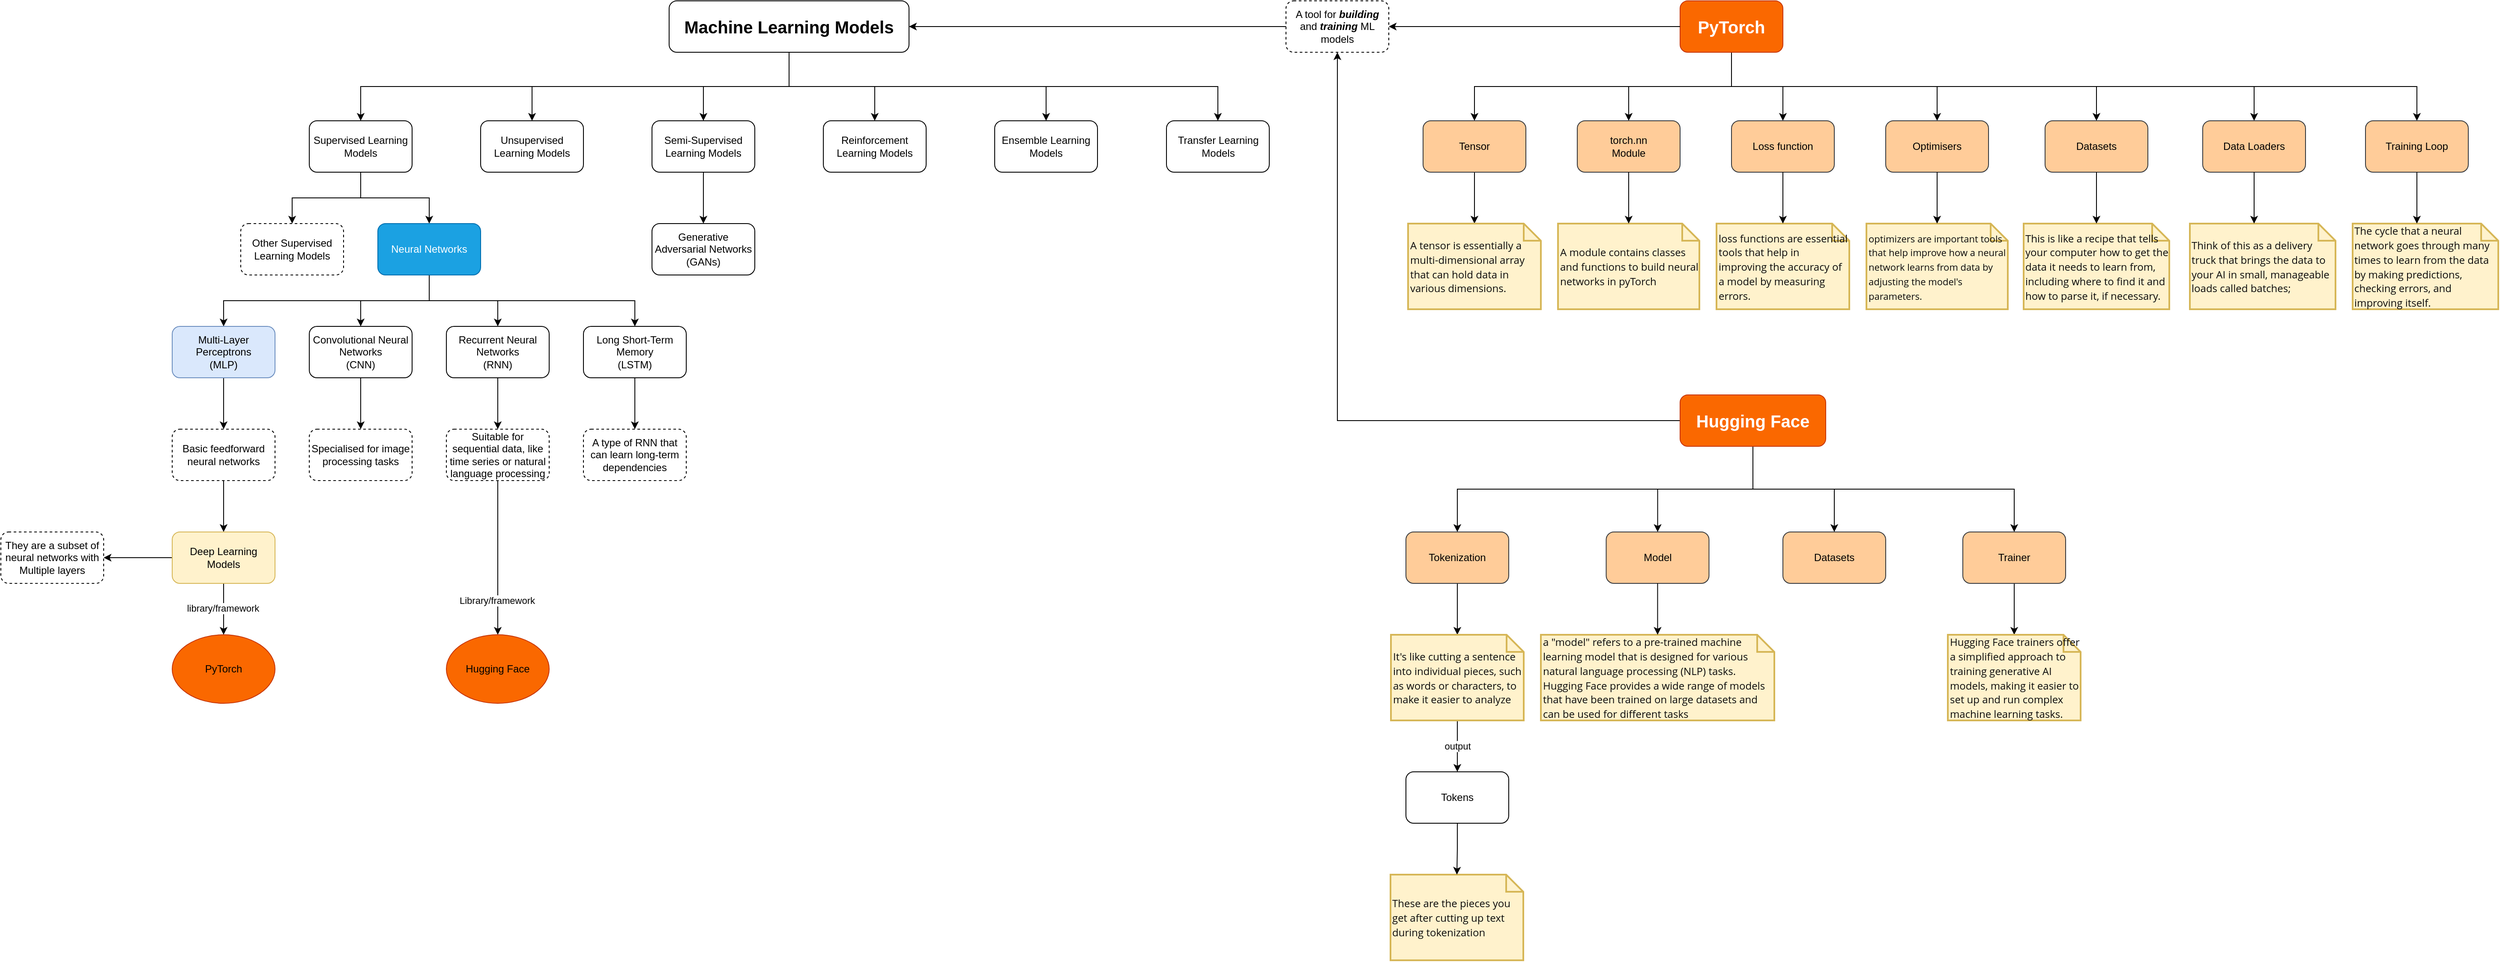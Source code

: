 <mxfile version="24.7.17">
  <diagram name="Page-1" id="WBgc0bWdAwlsuYIasJ8m">
    <mxGraphModel dx="2001" dy="1798" grid="1" gridSize="10" guides="1" tooltips="1" connect="1" arrows="1" fold="1" page="1" pageScale="1" pageWidth="827" pageHeight="1169" math="0" shadow="0">
      <root>
        <mxCell id="0" />
        <mxCell id="1" parent="0" />
        <mxCell id="ZGTvSv42EcdIvS5KDxPC-15" style="edgeStyle=orthogonalEdgeStyle;rounded=0;orthogonalLoop=1;jettySize=auto;html=1;" edge="1" parent="1" source="ZGTvSv42EcdIvS5KDxPC-2" target="ZGTvSv42EcdIvS5KDxPC-13">
          <mxGeometry relative="1" as="geometry" />
        </mxCell>
        <mxCell id="ZGTvSv42EcdIvS5KDxPC-16" style="edgeStyle=orthogonalEdgeStyle;rounded=0;orthogonalLoop=1;jettySize=auto;html=1;" edge="1" parent="1" source="ZGTvSv42EcdIvS5KDxPC-2" target="ZGTvSv42EcdIvS5KDxPC-14">
          <mxGeometry relative="1" as="geometry" />
        </mxCell>
        <mxCell id="ZGTvSv42EcdIvS5KDxPC-2" value="Supervised Learning Models" style="rounded=1;whiteSpace=wrap;html=1;" vertex="1" parent="1">
          <mxGeometry x="120" y="120" width="120" height="60" as="geometry" />
        </mxCell>
        <mxCell id="ZGTvSv42EcdIvS5KDxPC-13" value="Other Supervised Learning Models" style="rounded=1;whiteSpace=wrap;html=1;dashed=1;" vertex="1" parent="1">
          <mxGeometry x="40" y="240" width="120" height="60" as="geometry" />
        </mxCell>
        <mxCell id="ZGTvSv42EcdIvS5KDxPC-21" style="edgeStyle=orthogonalEdgeStyle;rounded=0;orthogonalLoop=1;jettySize=auto;html=1;exitX=0.5;exitY=1;exitDx=0;exitDy=0;" edge="1" parent="1" source="ZGTvSv42EcdIvS5KDxPC-14" target="ZGTvSv42EcdIvS5KDxPC-17">
          <mxGeometry relative="1" as="geometry" />
        </mxCell>
        <mxCell id="ZGTvSv42EcdIvS5KDxPC-22" style="edgeStyle=orthogonalEdgeStyle;rounded=0;orthogonalLoop=1;jettySize=auto;html=1;" edge="1" parent="1" source="ZGTvSv42EcdIvS5KDxPC-14" target="ZGTvSv42EcdIvS5KDxPC-18">
          <mxGeometry relative="1" as="geometry" />
        </mxCell>
        <mxCell id="ZGTvSv42EcdIvS5KDxPC-24" style="edgeStyle=orthogonalEdgeStyle;rounded=0;orthogonalLoop=1;jettySize=auto;html=1;exitX=0.5;exitY=1;exitDx=0;exitDy=0;" edge="1" parent="1" source="ZGTvSv42EcdIvS5KDxPC-14" target="ZGTvSv42EcdIvS5KDxPC-20">
          <mxGeometry relative="1" as="geometry" />
        </mxCell>
        <mxCell id="ZGTvSv42EcdIvS5KDxPC-25" style="edgeStyle=orthogonalEdgeStyle;rounded=0;orthogonalLoop=1;jettySize=auto;html=1;" edge="1" parent="1" source="ZGTvSv42EcdIvS5KDxPC-14" target="ZGTvSv42EcdIvS5KDxPC-19">
          <mxGeometry relative="1" as="geometry" />
        </mxCell>
        <mxCell id="ZGTvSv42EcdIvS5KDxPC-14" value="Neural Networks" style="rounded=1;whiteSpace=wrap;html=1;fillColor=#1ba1e2;strokeColor=#006EAF;fontColor=#ffffff;" vertex="1" parent="1">
          <mxGeometry x="200" y="240" width="120" height="60" as="geometry" />
        </mxCell>
        <mxCell id="ZGTvSv42EcdIvS5KDxPC-30" style="edgeStyle=orthogonalEdgeStyle;rounded=0;orthogonalLoop=1;jettySize=auto;html=1;entryX=0.5;entryY=0;entryDx=0;entryDy=0;" edge="1" parent="1" source="ZGTvSv42EcdIvS5KDxPC-17" target="ZGTvSv42EcdIvS5KDxPC-26">
          <mxGeometry relative="1" as="geometry" />
        </mxCell>
        <mxCell id="ZGTvSv42EcdIvS5KDxPC-17" value="Multi-Layer Perceptrons&lt;div&gt;(MLP)&lt;/div&gt;" style="rounded=1;whiteSpace=wrap;html=1;fillColor=#dae8fc;strokeColor=#6c8ebf;" vertex="1" parent="1">
          <mxGeometry x="-40" y="360" width="120" height="60" as="geometry" />
        </mxCell>
        <mxCell id="ZGTvSv42EcdIvS5KDxPC-31" style="edgeStyle=orthogonalEdgeStyle;rounded=0;orthogonalLoop=1;jettySize=auto;html=1;entryX=0.5;entryY=0;entryDx=0;entryDy=0;" edge="1" parent="1" source="ZGTvSv42EcdIvS5KDxPC-18" target="ZGTvSv42EcdIvS5KDxPC-27">
          <mxGeometry relative="1" as="geometry" />
        </mxCell>
        <mxCell id="ZGTvSv42EcdIvS5KDxPC-18" value="Convolutional Neural Networks&lt;div&gt;(CNN)&lt;/div&gt;" style="rounded=1;whiteSpace=wrap;html=1;" vertex="1" parent="1">
          <mxGeometry x="120" y="360" width="120" height="60" as="geometry" />
        </mxCell>
        <mxCell id="ZGTvSv42EcdIvS5KDxPC-32" style="edgeStyle=orthogonalEdgeStyle;rounded=0;orthogonalLoop=1;jettySize=auto;html=1;entryX=0.5;entryY=0;entryDx=0;entryDy=0;" edge="1" parent="1" source="ZGTvSv42EcdIvS5KDxPC-19" target="ZGTvSv42EcdIvS5KDxPC-29">
          <mxGeometry relative="1" as="geometry" />
        </mxCell>
        <mxCell id="ZGTvSv42EcdIvS5KDxPC-19" value="Recurrent Neural Networks&lt;div&gt;(RNN)&lt;/div&gt;" style="rounded=1;whiteSpace=wrap;html=1;" vertex="1" parent="1">
          <mxGeometry x="280" y="360" width="120" height="60" as="geometry" />
        </mxCell>
        <mxCell id="ZGTvSv42EcdIvS5KDxPC-33" style="edgeStyle=orthogonalEdgeStyle;rounded=0;orthogonalLoop=1;jettySize=auto;html=1;entryX=0.5;entryY=0;entryDx=0;entryDy=0;" edge="1" parent="1" source="ZGTvSv42EcdIvS5KDxPC-20" target="ZGTvSv42EcdIvS5KDxPC-28">
          <mxGeometry relative="1" as="geometry" />
        </mxCell>
        <mxCell id="ZGTvSv42EcdIvS5KDxPC-20" value="Long Short-Term Memory&lt;div&gt;(LSTM)&lt;/div&gt;" style="rounded=1;whiteSpace=wrap;html=1;" vertex="1" parent="1">
          <mxGeometry x="440" y="360" width="120" height="60" as="geometry" />
        </mxCell>
        <mxCell id="ZGTvSv42EcdIvS5KDxPC-41" style="edgeStyle=orthogonalEdgeStyle;rounded=0;orthogonalLoop=1;jettySize=auto;html=1;entryX=0.5;entryY=0;entryDx=0;entryDy=0;" edge="1" parent="1" source="ZGTvSv42EcdIvS5KDxPC-26" target="ZGTvSv42EcdIvS5KDxPC-40">
          <mxGeometry relative="1" as="geometry" />
        </mxCell>
        <mxCell id="ZGTvSv42EcdIvS5KDxPC-26" value="Basic feedforward neural networks" style="rounded=1;whiteSpace=wrap;html=1;dashed=1;" vertex="1" parent="1">
          <mxGeometry x="-40" y="480" width="120" height="60" as="geometry" />
        </mxCell>
        <mxCell id="ZGTvSv42EcdIvS5KDxPC-27" value="Specialised for image processing tasks" style="rounded=1;whiteSpace=wrap;html=1;dashed=1;" vertex="1" parent="1">
          <mxGeometry x="120" y="480" width="120" height="60" as="geometry" />
        </mxCell>
        <mxCell id="ZGTvSv42EcdIvS5KDxPC-28" value="A type of RNN that can learn long-term dependencies" style="rounded=1;whiteSpace=wrap;html=1;dashed=1;" vertex="1" parent="1">
          <mxGeometry x="440" y="480" width="120" height="60" as="geometry" />
        </mxCell>
        <mxCell id="ZGTvSv42EcdIvS5KDxPC-97" style="edgeStyle=orthogonalEdgeStyle;rounded=0;orthogonalLoop=1;jettySize=auto;html=1;" edge="1" parent="1" source="ZGTvSv42EcdIvS5KDxPC-29" target="ZGTvSv42EcdIvS5KDxPC-96">
          <mxGeometry relative="1" as="geometry" />
        </mxCell>
        <mxCell id="ZGTvSv42EcdIvS5KDxPC-98" value="Library/framework" style="edgeLabel;html=1;align=center;verticalAlign=middle;resizable=0;points=[];" vertex="1" connectable="0" parent="ZGTvSv42EcdIvS5KDxPC-97">
          <mxGeometry x="0.556" y="-1" relative="1" as="geometry">
            <mxPoint as="offset" />
          </mxGeometry>
        </mxCell>
        <mxCell id="ZGTvSv42EcdIvS5KDxPC-29" value="Suitable for sequential data, like time series or natural language processing" style="rounded=1;whiteSpace=wrap;html=1;dashed=1;" vertex="1" parent="1">
          <mxGeometry x="280" y="480" width="120" height="60" as="geometry" />
        </mxCell>
        <mxCell id="ZGTvSv42EcdIvS5KDxPC-34" value="Unsupervised Learning Models" style="rounded=1;whiteSpace=wrap;html=1;" vertex="1" parent="1">
          <mxGeometry x="320" y="120" width="120" height="60" as="geometry" />
        </mxCell>
        <mxCell id="ZGTvSv42EcdIvS5KDxPC-44" style="edgeStyle=orthogonalEdgeStyle;rounded=0;orthogonalLoop=1;jettySize=auto;html=1;" edge="1" parent="1" source="ZGTvSv42EcdIvS5KDxPC-35" target="ZGTvSv42EcdIvS5KDxPC-36">
          <mxGeometry relative="1" as="geometry" />
        </mxCell>
        <mxCell id="ZGTvSv42EcdIvS5KDxPC-35" value="Semi-Supervised Learning Models" style="rounded=1;whiteSpace=wrap;html=1;" vertex="1" parent="1">
          <mxGeometry x="520" y="120" width="120" height="60" as="geometry" />
        </mxCell>
        <mxCell id="ZGTvSv42EcdIvS5KDxPC-36" value="Generative Adversarial Networks&lt;div&gt;(GANs)&lt;/div&gt;" style="rounded=1;whiteSpace=wrap;html=1;" vertex="1" parent="1">
          <mxGeometry x="520" y="240" width="120" height="60" as="geometry" />
        </mxCell>
        <mxCell id="ZGTvSv42EcdIvS5KDxPC-37" value="Reinforcement Learning Models" style="rounded=1;whiteSpace=wrap;html=1;" vertex="1" parent="1">
          <mxGeometry x="720" y="120" width="120" height="60" as="geometry" />
        </mxCell>
        <mxCell id="ZGTvSv42EcdIvS5KDxPC-38" value="Ensemble Learning Models" style="rounded=1;whiteSpace=wrap;html=1;" vertex="1" parent="1">
          <mxGeometry x="920" y="120" width="120" height="60" as="geometry" />
        </mxCell>
        <mxCell id="ZGTvSv42EcdIvS5KDxPC-39" value="Transfer Learning Models" style="rounded=1;whiteSpace=wrap;html=1;" vertex="1" parent="1">
          <mxGeometry x="1120.5" y="120" width="120" height="60" as="geometry" />
        </mxCell>
        <mxCell id="ZGTvSv42EcdIvS5KDxPC-43" style="edgeStyle=orthogonalEdgeStyle;rounded=0;orthogonalLoop=1;jettySize=auto;html=1;entryX=1;entryY=0.5;entryDx=0;entryDy=0;" edge="1" parent="1" source="ZGTvSv42EcdIvS5KDxPC-40" target="ZGTvSv42EcdIvS5KDxPC-42">
          <mxGeometry relative="1" as="geometry" />
        </mxCell>
        <mxCell id="ZGTvSv42EcdIvS5KDxPC-94" style="edgeStyle=orthogonalEdgeStyle;rounded=0;orthogonalLoop=1;jettySize=auto;html=1;entryX=0.5;entryY=0;entryDx=0;entryDy=0;" edge="1" parent="1" source="ZGTvSv42EcdIvS5KDxPC-40" target="ZGTvSv42EcdIvS5KDxPC-93">
          <mxGeometry relative="1" as="geometry" />
        </mxCell>
        <mxCell id="ZGTvSv42EcdIvS5KDxPC-95" value="library/framework" style="edgeLabel;html=1;align=center;verticalAlign=middle;resizable=0;points=[];" vertex="1" connectable="0" parent="ZGTvSv42EcdIvS5KDxPC-94">
          <mxGeometry x="-0.033" y="-1" relative="1" as="geometry">
            <mxPoint as="offset" />
          </mxGeometry>
        </mxCell>
        <mxCell id="ZGTvSv42EcdIvS5KDxPC-40" value="Deep Learning Models" style="rounded=1;whiteSpace=wrap;html=1;fillColor=#fff2cc;strokeColor=#d6b656;" vertex="1" parent="1">
          <mxGeometry x="-40" y="600" width="120" height="60" as="geometry" />
        </mxCell>
        <mxCell id="ZGTvSv42EcdIvS5KDxPC-42" value="They are a subset of neural networks with Multiple layers" style="rounded=1;whiteSpace=wrap;html=1;dashed=1;" vertex="1" parent="1">
          <mxGeometry x="-240" y="600" width="120" height="60" as="geometry" />
        </mxCell>
        <mxCell id="ZGTvSv42EcdIvS5KDxPC-46" style="edgeStyle=orthogonalEdgeStyle;rounded=0;orthogonalLoop=1;jettySize=auto;html=1;exitX=0.5;exitY=1;exitDx=0;exitDy=0;" edge="1" parent="1" source="ZGTvSv42EcdIvS5KDxPC-45" target="ZGTvSv42EcdIvS5KDxPC-2">
          <mxGeometry relative="1" as="geometry" />
        </mxCell>
        <mxCell id="ZGTvSv42EcdIvS5KDxPC-47" style="edgeStyle=orthogonalEdgeStyle;rounded=0;orthogonalLoop=1;jettySize=auto;html=1;entryX=0.5;entryY=0;entryDx=0;entryDy=0;exitX=0.5;exitY=1;exitDx=0;exitDy=0;" edge="1" parent="1" source="ZGTvSv42EcdIvS5KDxPC-45" target="ZGTvSv42EcdIvS5KDxPC-34">
          <mxGeometry relative="1" as="geometry" />
        </mxCell>
        <mxCell id="ZGTvSv42EcdIvS5KDxPC-48" style="edgeStyle=orthogonalEdgeStyle;rounded=0;orthogonalLoop=1;jettySize=auto;html=1;entryX=0.5;entryY=0;entryDx=0;entryDy=0;" edge="1" parent="1" source="ZGTvSv42EcdIvS5KDxPC-45" target="ZGTvSv42EcdIvS5KDxPC-35">
          <mxGeometry relative="1" as="geometry" />
        </mxCell>
        <mxCell id="ZGTvSv42EcdIvS5KDxPC-49" style="edgeStyle=orthogonalEdgeStyle;rounded=0;orthogonalLoop=1;jettySize=auto;html=1;" edge="1" parent="1" source="ZGTvSv42EcdIvS5KDxPC-45" target="ZGTvSv42EcdIvS5KDxPC-37">
          <mxGeometry relative="1" as="geometry" />
        </mxCell>
        <mxCell id="ZGTvSv42EcdIvS5KDxPC-50" style="edgeStyle=orthogonalEdgeStyle;rounded=0;orthogonalLoop=1;jettySize=auto;html=1;entryX=0.5;entryY=0;entryDx=0;entryDy=0;exitX=0.5;exitY=1;exitDx=0;exitDy=0;" edge="1" parent="1" source="ZGTvSv42EcdIvS5KDxPC-45" target="ZGTvSv42EcdIvS5KDxPC-38">
          <mxGeometry relative="1" as="geometry" />
        </mxCell>
        <mxCell id="ZGTvSv42EcdIvS5KDxPC-51" style="edgeStyle=orthogonalEdgeStyle;rounded=0;orthogonalLoop=1;jettySize=auto;html=1;exitX=0.5;exitY=1;exitDx=0;exitDy=0;" edge="1" parent="1" source="ZGTvSv42EcdIvS5KDxPC-45" target="ZGTvSv42EcdIvS5KDxPC-39">
          <mxGeometry relative="1" as="geometry" />
        </mxCell>
        <mxCell id="ZGTvSv42EcdIvS5KDxPC-45" value="&lt;span style=&quot;font-size: 20px; font-weight: 700; text-align: left;&quot;&gt;Machine Learning Models&lt;/span&gt;" style="rounded=1;whiteSpace=wrap;html=1;" vertex="1" parent="1">
          <mxGeometry x="540" y="-20" width="280" height="60" as="geometry" />
        </mxCell>
        <mxCell id="ZGTvSv42EcdIvS5KDxPC-63" style="edgeStyle=orthogonalEdgeStyle;rounded=0;orthogonalLoop=1;jettySize=auto;html=1;entryX=1;entryY=0.5;entryDx=0;entryDy=0;" edge="1" parent="1" source="ZGTvSv42EcdIvS5KDxPC-62" target="ZGTvSv42EcdIvS5KDxPC-45">
          <mxGeometry relative="1" as="geometry" />
        </mxCell>
        <mxCell id="ZGTvSv42EcdIvS5KDxPC-65" style="edgeStyle=orthogonalEdgeStyle;rounded=0;orthogonalLoop=1;jettySize=auto;html=1;exitX=0.5;exitY=1;exitDx=0;exitDy=0;" edge="1" parent="1" source="ZGTvSv42EcdIvS5KDxPC-60" target="ZGTvSv42EcdIvS5KDxPC-64">
          <mxGeometry relative="1" as="geometry" />
        </mxCell>
        <mxCell id="ZGTvSv42EcdIvS5KDxPC-68" style="edgeStyle=orthogonalEdgeStyle;rounded=0;orthogonalLoop=1;jettySize=auto;html=1;entryX=0.5;entryY=0;entryDx=0;entryDy=0;" edge="1" parent="1" source="ZGTvSv42EcdIvS5KDxPC-60" target="ZGTvSv42EcdIvS5KDxPC-67">
          <mxGeometry relative="1" as="geometry" />
        </mxCell>
        <mxCell id="ZGTvSv42EcdIvS5KDxPC-78" style="edgeStyle=orthogonalEdgeStyle;rounded=0;orthogonalLoop=1;jettySize=auto;html=1;entryX=0.5;entryY=0;entryDx=0;entryDy=0;exitX=0.5;exitY=1;exitDx=0;exitDy=0;" edge="1" parent="1" source="ZGTvSv42EcdIvS5KDxPC-60" target="ZGTvSv42EcdIvS5KDxPC-72">
          <mxGeometry relative="1" as="geometry" />
        </mxCell>
        <mxCell id="ZGTvSv42EcdIvS5KDxPC-80" style="edgeStyle=orthogonalEdgeStyle;rounded=0;orthogonalLoop=1;jettySize=auto;html=1;entryX=0.5;entryY=0;entryDx=0;entryDy=0;" edge="1" parent="1" target="ZGTvSv42EcdIvS5KDxPC-75">
          <mxGeometry relative="1" as="geometry">
            <mxPoint x="1780" y="40" as="sourcePoint" />
            <Array as="points">
              <mxPoint x="1780" y="80" />
              <mxPoint x="2020" y="80" />
            </Array>
          </mxGeometry>
        </mxCell>
        <mxCell id="ZGTvSv42EcdIvS5KDxPC-87" style="edgeStyle=orthogonalEdgeStyle;rounded=0;orthogonalLoop=1;jettySize=auto;html=1;entryX=0.5;entryY=0;entryDx=0;entryDy=0;exitX=0.5;exitY=1;exitDx=0;exitDy=0;" edge="1" parent="1" source="ZGTvSv42EcdIvS5KDxPC-60" target="ZGTvSv42EcdIvS5KDxPC-81">
          <mxGeometry relative="1" as="geometry" />
        </mxCell>
        <mxCell id="ZGTvSv42EcdIvS5KDxPC-88" style="edgeStyle=orthogonalEdgeStyle;rounded=0;orthogonalLoop=1;jettySize=auto;html=1;entryX=0.5;entryY=0;entryDx=0;entryDy=0;exitX=0.5;exitY=1;exitDx=0;exitDy=0;" edge="1" parent="1" source="ZGTvSv42EcdIvS5KDxPC-60" target="ZGTvSv42EcdIvS5KDxPC-84">
          <mxGeometry relative="1" as="geometry" />
        </mxCell>
        <mxCell id="ZGTvSv42EcdIvS5KDxPC-92" style="edgeStyle=orthogonalEdgeStyle;rounded=0;orthogonalLoop=1;jettySize=auto;html=1;exitX=0.5;exitY=1;exitDx=0;exitDy=0;" edge="1" parent="1" source="ZGTvSv42EcdIvS5KDxPC-60" target="ZGTvSv42EcdIvS5KDxPC-89">
          <mxGeometry relative="1" as="geometry" />
        </mxCell>
        <mxCell id="ZGTvSv42EcdIvS5KDxPC-60" value="PyTorch" style="rounded=1;whiteSpace=wrap;html=1;fillColor=#fa6800;fontColor=#FFFFFF;strokeColor=#C73500;fontSize=20;fontStyle=1" vertex="1" parent="1">
          <mxGeometry x="1720" y="-20" width="120" height="60" as="geometry" />
        </mxCell>
        <mxCell id="ZGTvSv42EcdIvS5KDxPC-69" style="edgeStyle=orthogonalEdgeStyle;rounded=0;orthogonalLoop=1;jettySize=auto;html=1;" edge="1" parent="1" source="ZGTvSv42EcdIvS5KDxPC-64" target="ZGTvSv42EcdIvS5KDxPC-66">
          <mxGeometry relative="1" as="geometry" />
        </mxCell>
        <mxCell id="ZGTvSv42EcdIvS5KDxPC-64" value="Tensor" style="rounded=1;whiteSpace=wrap;html=1;fillColor=#ffcc99;strokeColor=#36393d;" vertex="1" parent="1">
          <mxGeometry x="1420" y="120" width="120" height="60" as="geometry" />
        </mxCell>
        <mxCell id="ZGTvSv42EcdIvS5KDxPC-66" value="&lt;span style=&quot;color: rgb(11, 11, 11); font-family: &amp;quot;Open Sans&amp;quot;, sans-serif;&quot;&gt;&lt;font style=&quot;font-size: 12px;&quot;&gt;A tensor is essentially a multi-dimensional array that can hold data in various dimensions.&lt;/font&gt;&lt;/span&gt;" style="shape=note;strokeWidth=2;fontSize=14;size=20;whiteSpace=wrap;html=1;fillColor=#fff2cc;strokeColor=#d6b656;fontColor=#666600;align=left;" vertex="1" parent="1">
          <mxGeometry x="1402.5" y="240" width="155" height="100" as="geometry" />
        </mxCell>
        <mxCell id="ZGTvSv42EcdIvS5KDxPC-67" value="torch.nn&lt;div&gt;Module&lt;/div&gt;" style="rounded=1;whiteSpace=wrap;html=1;fillColor=#ffcc99;strokeColor=#36393d;" vertex="1" parent="1">
          <mxGeometry x="1600" y="120" width="120" height="60" as="geometry" />
        </mxCell>
        <mxCell id="ZGTvSv42EcdIvS5KDxPC-70" value="&lt;span style=&quot;color: rgb(11, 11, 11); font-family: &amp;quot;Open Sans&amp;quot;, sans-serif;&quot;&gt;&lt;font style=&quot;font-size: 12px;&quot;&gt;A module contains classes and functions to build neural networks in pyTorch&lt;/font&gt;&lt;/span&gt;" style="shape=note;strokeWidth=2;fontSize=14;size=20;whiteSpace=wrap;html=1;fillColor=#fff2cc;strokeColor=#d6b656;fontColor=#666600;align=left;" vertex="1" parent="1">
          <mxGeometry x="1577.5" y="240" width="165" height="100" as="geometry" />
        </mxCell>
        <mxCell id="ZGTvSv42EcdIvS5KDxPC-71" style="edgeStyle=orthogonalEdgeStyle;rounded=0;orthogonalLoop=1;jettySize=auto;html=1;entryX=0.5;entryY=0;entryDx=0;entryDy=0;entryPerimeter=0;" edge="1" parent="1" source="ZGTvSv42EcdIvS5KDxPC-67" target="ZGTvSv42EcdIvS5KDxPC-70">
          <mxGeometry relative="1" as="geometry" />
        </mxCell>
        <mxCell id="ZGTvSv42EcdIvS5KDxPC-72" value="Loss function" style="rounded=1;whiteSpace=wrap;html=1;fillColor=#ffcc99;strokeColor=#36393d;" vertex="1" parent="1">
          <mxGeometry x="1780" y="120" width="120" height="60" as="geometry" />
        </mxCell>
        <mxCell id="ZGTvSv42EcdIvS5KDxPC-73" value="&lt;span style=&quot;color: rgb(11, 11, 11); font-family: &amp;quot;Open Sans&amp;quot;, sans-serif;&quot;&gt;&lt;font style=&quot;font-size: 12px;&quot;&gt;loss functions are essential tools that help in improving the accuracy of a model by measuring errors.&lt;/font&gt;&lt;/span&gt;" style="shape=note;strokeWidth=2;fontSize=14;size=20;whiteSpace=wrap;html=1;fillColor=#fff2cc;strokeColor=#d6b656;fontColor=#666600;align=left;" vertex="1" parent="1">
          <mxGeometry x="1762.5" y="240" width="155" height="100" as="geometry" />
        </mxCell>
        <mxCell id="ZGTvSv42EcdIvS5KDxPC-74" style="edgeStyle=orthogonalEdgeStyle;rounded=0;orthogonalLoop=1;jettySize=auto;html=1;entryX=0.5;entryY=0;entryDx=0;entryDy=0;entryPerimeter=0;" edge="1" parent="1" source="ZGTvSv42EcdIvS5KDxPC-72" target="ZGTvSv42EcdIvS5KDxPC-73">
          <mxGeometry relative="1" as="geometry" />
        </mxCell>
        <mxCell id="ZGTvSv42EcdIvS5KDxPC-75" value="Optimisers" style="rounded=1;whiteSpace=wrap;html=1;fillColor=#ffcc99;strokeColor=#36393d;" vertex="1" parent="1">
          <mxGeometry x="1960" y="120" width="120" height="60" as="geometry" />
        </mxCell>
        <mxCell id="ZGTvSv42EcdIvS5KDxPC-76" value="&lt;span style=&quot;color: rgb(11, 11, 11); font-family: &amp;quot;Open Sans&amp;quot;, sans-serif;&quot;&gt;&lt;font style=&quot;font-size: 11px;&quot;&gt;optimizers are important tools that help improve how a neural network learns from data by adjusting the model&#39;s parameters.&amp;nbsp;&lt;/font&gt;&lt;/span&gt;" style="shape=note;strokeWidth=2;fontSize=14;size=20;whiteSpace=wrap;html=1;fillColor=#fff2cc;strokeColor=#d6b656;fontColor=#666600;align=left;" vertex="1" parent="1">
          <mxGeometry x="1937.5" y="240" width="165" height="100" as="geometry" />
        </mxCell>
        <mxCell id="ZGTvSv42EcdIvS5KDxPC-77" style="edgeStyle=orthogonalEdgeStyle;rounded=0;orthogonalLoop=1;jettySize=auto;html=1;entryX=0.5;entryY=0;entryDx=0;entryDy=0;entryPerimeter=0;" edge="1" parent="1" source="ZGTvSv42EcdIvS5KDxPC-75" target="ZGTvSv42EcdIvS5KDxPC-76">
          <mxGeometry relative="1" as="geometry" />
        </mxCell>
        <mxCell id="ZGTvSv42EcdIvS5KDxPC-79" value="" style="edgeStyle=orthogonalEdgeStyle;rounded=0;orthogonalLoop=1;jettySize=auto;html=1;entryX=1;entryY=0.5;entryDx=0;entryDy=0;" edge="1" parent="1" source="ZGTvSv42EcdIvS5KDxPC-60" target="ZGTvSv42EcdIvS5KDxPC-62">
          <mxGeometry relative="1" as="geometry">
            <mxPoint x="1720" y="10" as="sourcePoint" />
            <mxPoint x="820" y="10" as="targetPoint" />
          </mxGeometry>
        </mxCell>
        <mxCell id="ZGTvSv42EcdIvS5KDxPC-62" value="A tool for&lt;b&gt;&lt;i&gt; building&lt;/i&gt;&lt;/b&gt; and &lt;b&gt;&lt;i&gt;training&lt;/i&gt;&lt;/b&gt; ML models" style="rounded=1;whiteSpace=wrap;html=1;dashed=1;" vertex="1" parent="1">
          <mxGeometry x="1260" y="-20" width="120" height="60" as="geometry" />
        </mxCell>
        <mxCell id="ZGTvSv42EcdIvS5KDxPC-81" value="Datasets" style="rounded=1;whiteSpace=wrap;html=1;fillColor=#ffcc99;strokeColor=#36393d;" vertex="1" parent="1">
          <mxGeometry x="2146" y="120" width="120" height="60" as="geometry" />
        </mxCell>
        <mxCell id="ZGTvSv42EcdIvS5KDxPC-82" value="&lt;span style=&quot;color: rgb(11, 11, 11); font-family: &amp;quot;Open Sans&amp;quot;, sans-serif;&quot;&gt;&lt;font style=&quot;font-size: 12px;&quot;&gt;This is like a recipe that tells your computer how to get the data it needs to learn from, including where to find it and how to parse it, if necessary.&lt;/font&gt;&lt;/span&gt;" style="shape=note;strokeWidth=2;fontSize=14;size=20;whiteSpace=wrap;html=1;fillColor=#fff2cc;strokeColor=#d6b656;fontColor=#666600;align=left;" vertex="1" parent="1">
          <mxGeometry x="2121" y="240" width="170" height="100" as="geometry" />
        </mxCell>
        <mxCell id="ZGTvSv42EcdIvS5KDxPC-83" style="edgeStyle=orthogonalEdgeStyle;rounded=0;orthogonalLoop=1;jettySize=auto;html=1;entryX=0.5;entryY=0;entryDx=0;entryDy=0;entryPerimeter=0;" edge="1" parent="1" source="ZGTvSv42EcdIvS5KDxPC-81" target="ZGTvSv42EcdIvS5KDxPC-82">
          <mxGeometry relative="1" as="geometry" />
        </mxCell>
        <mxCell id="ZGTvSv42EcdIvS5KDxPC-84" value="&lt;div&gt;Data Loaders&lt;/div&gt;" style="rounded=1;whiteSpace=wrap;html=1;fillColor=#ffcc99;strokeColor=#36393d;" vertex="1" parent="1">
          <mxGeometry x="2330" y="120" width="120" height="60" as="geometry" />
        </mxCell>
        <mxCell id="ZGTvSv42EcdIvS5KDxPC-85" value="&lt;span style=&quot;color: rgb(11, 11, 11); font-family: &amp;quot;Open Sans&amp;quot;, sans-serif;&quot;&gt;&lt;font style=&quot;font-size: 12px;&quot;&gt;Think of this as a delivery truck that brings the data to your AI in small, manageable loads called batches;&lt;/font&gt;&lt;/span&gt;" style="shape=note;strokeWidth=2;fontSize=14;size=20;whiteSpace=wrap;html=1;fillColor=#fff2cc;strokeColor=#d6b656;fontColor=#666600;align=left;" vertex="1" parent="1">
          <mxGeometry x="2315" y="240" width="170" height="100" as="geometry" />
        </mxCell>
        <mxCell id="ZGTvSv42EcdIvS5KDxPC-86" style="edgeStyle=orthogonalEdgeStyle;rounded=0;orthogonalLoop=1;jettySize=auto;html=1;entryX=0;entryY=0;entryDx=75;entryDy=0;entryPerimeter=0;" edge="1" parent="1" source="ZGTvSv42EcdIvS5KDxPC-84" target="ZGTvSv42EcdIvS5KDxPC-85">
          <mxGeometry relative="1" as="geometry" />
        </mxCell>
        <mxCell id="ZGTvSv42EcdIvS5KDxPC-89" value="&lt;div&gt;Training Loop&lt;/div&gt;" style="rounded=1;whiteSpace=wrap;html=1;fillColor=#ffcc99;strokeColor=#36393d;" vertex="1" parent="1">
          <mxGeometry x="2520" y="120" width="120" height="60" as="geometry" />
        </mxCell>
        <mxCell id="ZGTvSv42EcdIvS5KDxPC-90" value="&lt;span style=&quot;color: rgb(11, 11, 11); font-family: &amp;quot;Open Sans&amp;quot;, sans-serif;&quot;&gt;&lt;font style=&quot;font-size: 12px;&quot;&gt;The cycle that a neural network goes through many times to learn from the data by making predictions, checking errors, and improving itself.&lt;/font&gt;&lt;/span&gt;" style="shape=note;strokeWidth=2;fontSize=14;size=20;whiteSpace=wrap;html=1;fillColor=#fff2cc;strokeColor=#d6b656;fontColor=#666600;align=left;" vertex="1" parent="1">
          <mxGeometry x="2505" y="240" width="170" height="100" as="geometry" />
        </mxCell>
        <mxCell id="ZGTvSv42EcdIvS5KDxPC-91" style="edgeStyle=orthogonalEdgeStyle;rounded=0;orthogonalLoop=1;jettySize=auto;html=1;entryX=0;entryY=0;entryDx=75;entryDy=0;entryPerimeter=0;" edge="1" parent="1" source="ZGTvSv42EcdIvS5KDxPC-89" target="ZGTvSv42EcdIvS5KDxPC-90">
          <mxGeometry relative="1" as="geometry" />
        </mxCell>
        <mxCell id="ZGTvSv42EcdIvS5KDxPC-93" value="PyTorch" style="ellipse;whiteSpace=wrap;html=1;fillColor=#fa6800;fontColor=#000000;strokeColor=#C73500;" vertex="1" parent="1">
          <mxGeometry x="-40" y="720" width="120" height="80" as="geometry" />
        </mxCell>
        <mxCell id="ZGTvSv42EcdIvS5KDxPC-96" value="Hugging Face" style="ellipse;whiteSpace=wrap;html=1;fillColor=#fa6800;fontColor=#000000;strokeColor=#C73500;" vertex="1" parent="1">
          <mxGeometry x="280" y="720" width="120" height="80" as="geometry" />
        </mxCell>
        <mxCell id="ZGTvSv42EcdIvS5KDxPC-100" style="edgeStyle=orthogonalEdgeStyle;rounded=0;orthogonalLoop=1;jettySize=auto;html=1;" edge="1" parent="1" source="ZGTvSv42EcdIvS5KDxPC-99" target="ZGTvSv42EcdIvS5KDxPC-62">
          <mxGeometry relative="1" as="geometry">
            <mxPoint x="1270" y="80" as="targetPoint" />
          </mxGeometry>
        </mxCell>
        <mxCell id="ZGTvSv42EcdIvS5KDxPC-102" style="edgeStyle=orthogonalEdgeStyle;rounded=0;orthogonalLoop=1;jettySize=auto;html=1;exitX=0.5;exitY=1;exitDx=0;exitDy=0;" edge="1" parent="1" source="ZGTvSv42EcdIvS5KDxPC-99" target="ZGTvSv42EcdIvS5KDxPC-101">
          <mxGeometry relative="1" as="geometry" />
        </mxCell>
        <mxCell id="ZGTvSv42EcdIvS5KDxPC-114" style="edgeStyle=orthogonalEdgeStyle;rounded=0;orthogonalLoop=1;jettySize=auto;html=1;" edge="1" parent="1" source="ZGTvSv42EcdIvS5KDxPC-99" target="ZGTvSv42EcdIvS5KDxPC-111">
          <mxGeometry relative="1" as="geometry" />
        </mxCell>
        <mxCell id="ZGTvSv42EcdIvS5KDxPC-116" style="edgeStyle=orthogonalEdgeStyle;rounded=0;orthogonalLoop=1;jettySize=auto;html=1;" edge="1" parent="1" source="ZGTvSv42EcdIvS5KDxPC-99" target="ZGTvSv42EcdIvS5KDxPC-115">
          <mxGeometry relative="1" as="geometry" />
        </mxCell>
        <mxCell id="ZGTvSv42EcdIvS5KDxPC-120" style="edgeStyle=orthogonalEdgeStyle;rounded=0;orthogonalLoop=1;jettySize=auto;html=1;entryX=0.5;entryY=0;entryDx=0;entryDy=0;exitX=0.5;exitY=1;exitDx=0;exitDy=0;" edge="1" parent="1" source="ZGTvSv42EcdIvS5KDxPC-99" target="ZGTvSv42EcdIvS5KDxPC-117">
          <mxGeometry relative="1" as="geometry" />
        </mxCell>
        <mxCell id="ZGTvSv42EcdIvS5KDxPC-99" value="Hugging Face" style="rounded=1;whiteSpace=wrap;html=1;fillColor=#fa6800;fontColor=#FFFFFF;strokeColor=#C73500;fontSize=20;fontStyle=1" vertex="1" parent="1">
          <mxGeometry x="1720" y="440" width="170" height="60" as="geometry" />
        </mxCell>
        <mxCell id="ZGTvSv42EcdIvS5KDxPC-104" style="edgeStyle=orthogonalEdgeStyle;rounded=0;orthogonalLoop=1;jettySize=auto;html=1;" edge="1" parent="1" source="ZGTvSv42EcdIvS5KDxPC-101" target="ZGTvSv42EcdIvS5KDxPC-103">
          <mxGeometry relative="1" as="geometry" />
        </mxCell>
        <mxCell id="ZGTvSv42EcdIvS5KDxPC-101" value="Tokenization" style="rounded=1;whiteSpace=wrap;html=1;fillColor=#ffcc99;strokeColor=#36393d;" vertex="1" parent="1">
          <mxGeometry x="1400" y="600" width="120" height="60" as="geometry" />
        </mxCell>
        <mxCell id="ZGTvSv42EcdIvS5KDxPC-106" style="edgeStyle=orthogonalEdgeStyle;rounded=0;orthogonalLoop=1;jettySize=auto;html=1;entryX=0.5;entryY=0;entryDx=0;entryDy=0;" edge="1" parent="1" source="ZGTvSv42EcdIvS5KDxPC-103" target="ZGTvSv42EcdIvS5KDxPC-107">
          <mxGeometry relative="1" as="geometry">
            <mxPoint x="1460" y="880" as="targetPoint" />
          </mxGeometry>
        </mxCell>
        <mxCell id="ZGTvSv42EcdIvS5KDxPC-110" value="output" style="edgeLabel;html=1;align=center;verticalAlign=middle;resizable=0;points=[];" vertex="1" connectable="0" parent="ZGTvSv42EcdIvS5KDxPC-106">
          <mxGeometry relative="1" as="geometry">
            <mxPoint as="offset" />
          </mxGeometry>
        </mxCell>
        <mxCell id="ZGTvSv42EcdIvS5KDxPC-103" value="&lt;span style=&quot;color: rgb(11, 11, 11); font-family: &amp;quot;Open Sans&amp;quot;, sans-serif;&quot;&gt;&lt;font style=&quot;font-size: 12px;&quot;&gt;It&#39;s like cutting a sentence into individual pieces, such as words or characters, to make it easier to analyze&lt;/font&gt;&lt;/span&gt;" style="shape=note;strokeWidth=2;fontSize=14;size=20;whiteSpace=wrap;html=1;fillColor=#fff2cc;strokeColor=#d6b656;fontColor=#666600;align=left;" vertex="1" parent="1">
          <mxGeometry x="1382.5" y="720" width="155" height="100" as="geometry" />
        </mxCell>
        <mxCell id="ZGTvSv42EcdIvS5KDxPC-107" value="Tokens" style="rounded=1;whiteSpace=wrap;html=1;" vertex="1" parent="1">
          <mxGeometry x="1400" y="880" width="120" height="60" as="geometry" />
        </mxCell>
        <mxCell id="ZGTvSv42EcdIvS5KDxPC-108" value="&lt;span style=&quot;color: rgb(11, 11, 11); font-family: &amp;quot;Open Sans&amp;quot;, sans-serif;&quot;&gt;&lt;font style=&quot;font-size: 12px;&quot;&gt;These are the pieces you get after cutting up text during tokenization&lt;/font&gt;&lt;/span&gt;" style="shape=note;strokeWidth=2;fontSize=14;size=20;whiteSpace=wrap;html=1;fillColor=#fff2cc;strokeColor=#d6b656;fontColor=#666600;align=left;" vertex="1" parent="1">
          <mxGeometry x="1382" y="1000" width="155" height="100" as="geometry" />
        </mxCell>
        <mxCell id="ZGTvSv42EcdIvS5KDxPC-109" style="edgeStyle=orthogonalEdgeStyle;rounded=0;orthogonalLoop=1;jettySize=auto;html=1;entryX=0.5;entryY=0;entryDx=0;entryDy=0;entryPerimeter=0;" edge="1" parent="1" source="ZGTvSv42EcdIvS5KDxPC-107" target="ZGTvSv42EcdIvS5KDxPC-108">
          <mxGeometry relative="1" as="geometry" />
        </mxCell>
        <mxCell id="ZGTvSv42EcdIvS5KDxPC-111" value="Model" style="rounded=1;whiteSpace=wrap;html=1;fillColor=#ffcc99;strokeColor=#36393d;" vertex="1" parent="1">
          <mxGeometry x="1633.75" y="600" width="120" height="60" as="geometry" />
        </mxCell>
        <mxCell id="ZGTvSv42EcdIvS5KDxPC-112" value="&lt;span style=&quot;color: rgb(11, 11, 11); font-family: &amp;quot;Open Sans&amp;quot;, sans-serif;&quot;&gt;&lt;font style=&quot;font-size: 12px;&quot;&gt;a &quot;model&quot; refers to a pre-trained machine learning model that is designed for various natural language processing (NLP) tasks. Hugging Face provides a wide range of models that have been trained on large datasets and can be used for different tasks&lt;/font&gt;&lt;/span&gt;" style="shape=note;strokeWidth=2;fontSize=14;size=20;whiteSpace=wrap;html=1;fillColor=#fff2cc;strokeColor=#d6b656;fontColor=#666600;align=left;" vertex="1" parent="1">
          <mxGeometry x="1557.5" y="720" width="272.5" height="100" as="geometry" />
        </mxCell>
        <mxCell id="ZGTvSv42EcdIvS5KDxPC-113" style="edgeStyle=orthogonalEdgeStyle;rounded=0;orthogonalLoop=1;jettySize=auto;html=1;entryX=0.5;entryY=0;entryDx=0;entryDy=0;entryPerimeter=0;" edge="1" parent="1" source="ZGTvSv42EcdIvS5KDxPC-111" target="ZGTvSv42EcdIvS5KDxPC-112">
          <mxGeometry relative="1" as="geometry" />
        </mxCell>
        <mxCell id="ZGTvSv42EcdIvS5KDxPC-115" value="Datasets" style="rounded=1;whiteSpace=wrap;html=1;fillColor=#ffcc99;strokeColor=#36393d;" vertex="1" parent="1">
          <mxGeometry x="1840" y="600" width="120" height="60" as="geometry" />
        </mxCell>
        <mxCell id="ZGTvSv42EcdIvS5KDxPC-119" style="edgeStyle=orthogonalEdgeStyle;rounded=0;orthogonalLoop=1;jettySize=auto;html=1;" edge="1" parent="1" source="ZGTvSv42EcdIvS5KDxPC-117" target="ZGTvSv42EcdIvS5KDxPC-118">
          <mxGeometry relative="1" as="geometry" />
        </mxCell>
        <mxCell id="ZGTvSv42EcdIvS5KDxPC-117" value="Trainer" style="rounded=1;whiteSpace=wrap;html=1;fillColor=#ffcc99;strokeColor=#36393d;" vertex="1" parent="1">
          <mxGeometry x="2050" y="600" width="120" height="60" as="geometry" />
        </mxCell>
        <mxCell id="ZGTvSv42EcdIvS5KDxPC-118" value="&lt;span style=&quot;color: rgb(11, 11, 11); font-family: &amp;quot;Open Sans&amp;quot;, sans-serif; font-size: 12px;&quot;&gt;Hugging Face trainers offer a simplified approach to training generative AI models, making it easier to set up and run complex machine learning tasks.&amp;nbsp;&lt;/span&gt;" style="shape=note;strokeWidth=2;fontSize=14;size=20;whiteSpace=wrap;html=1;fillColor=#fff2cc;strokeColor=#d6b656;fontColor=#666600;align=left;" vertex="1" parent="1">
          <mxGeometry x="2032.5" y="720" width="155" height="100" as="geometry" />
        </mxCell>
      </root>
    </mxGraphModel>
  </diagram>
</mxfile>

